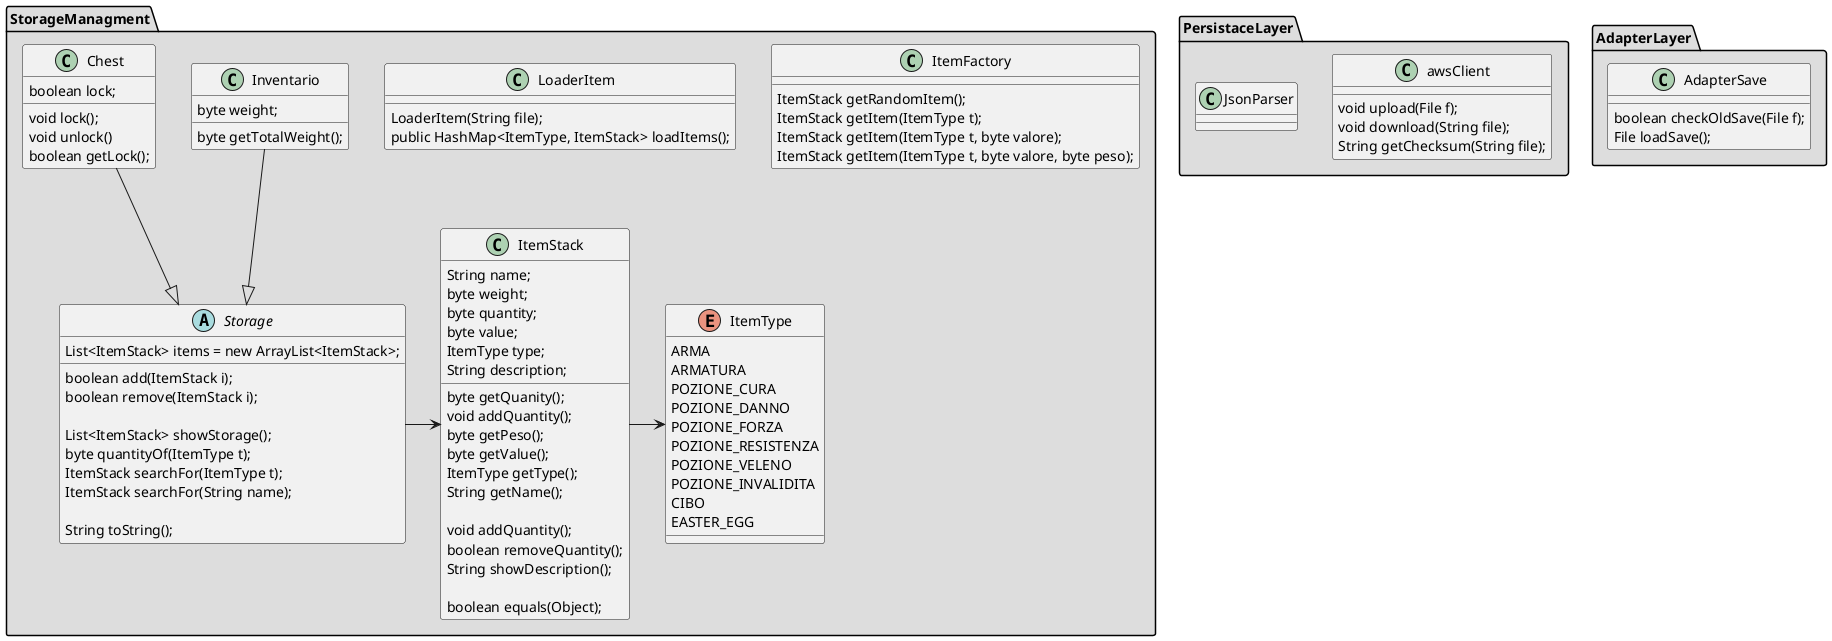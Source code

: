 @startuml
package "StorageManagment" #DDDDDD{  /'songole tipologie elementi'/
class ItemFactory
{
  ItemStack getRandomItem();
  ItemStack getItem(ItemType t);
  ItemStack getItem(ItemType t, byte valore);
  ItemStack getItem(ItemType t, byte valore, byte peso);
}

class LoaderItem{
  LoaderItem(String file);
  public HashMap<ItemType, ItemStack> loadItems();
}

class ItemStack {
  String name;
  byte weight;
  byte quantity;
  byte value;
  ItemType type;   
  String description;
   
  byte getQuanity();
  void addQuantity();
  byte getPeso();
  byte getValue();
  ItemType getType();
  String getName();

  void addQuantity();
  boolean removeQuantity();
  String showDescription();

  boolean equals(Object);
}

enum ItemType{
  ARMA
  ARMATURA
  POZIONE_CURA
  POZIONE_DANNO
  POZIONE_FORZA
  POZIONE_RESISTENZA
  POZIONE_VELENO
  POZIONE_INVALIDITA
  CIBO
  EASTER_EGG
}

/'gestione di infiniti item'/
abstract Storage{   
  List<ItemStack> items = new ArrayList<ItemStack>;

  boolean add(ItemStack i);
  boolean remove(ItemStack i);

  List<ItemStack> showStorage();
  byte quantityOf(ItemType t);
  ItemStack searchFor(ItemType t);
  ItemStack searchFor(String name);

  String toString();
}

class Inventario{
  byte weight;
  byte getTotalWeight();
}

class Chest{
  boolean lock;
  
  void lock();
  void unlock()
  boolean getLock();

}

}
Storage -> ItemStack 
Inventario --|> Storage

Chest --|> Storage
ItemStack -> ItemType




package PersistaceLayer #DDDDDD{
  class awsClient{
    void upload(File f);
    void download(String file);
    String getChecksum(String file);  
  }

  class JsonParser{
    
  }
  
}

package AdapterLayer #DDDDDD{
  class AdapterSave{
    boolean checkOldSave(File f);
    File loadSave(); /'file'/
  }
}
@enduml
